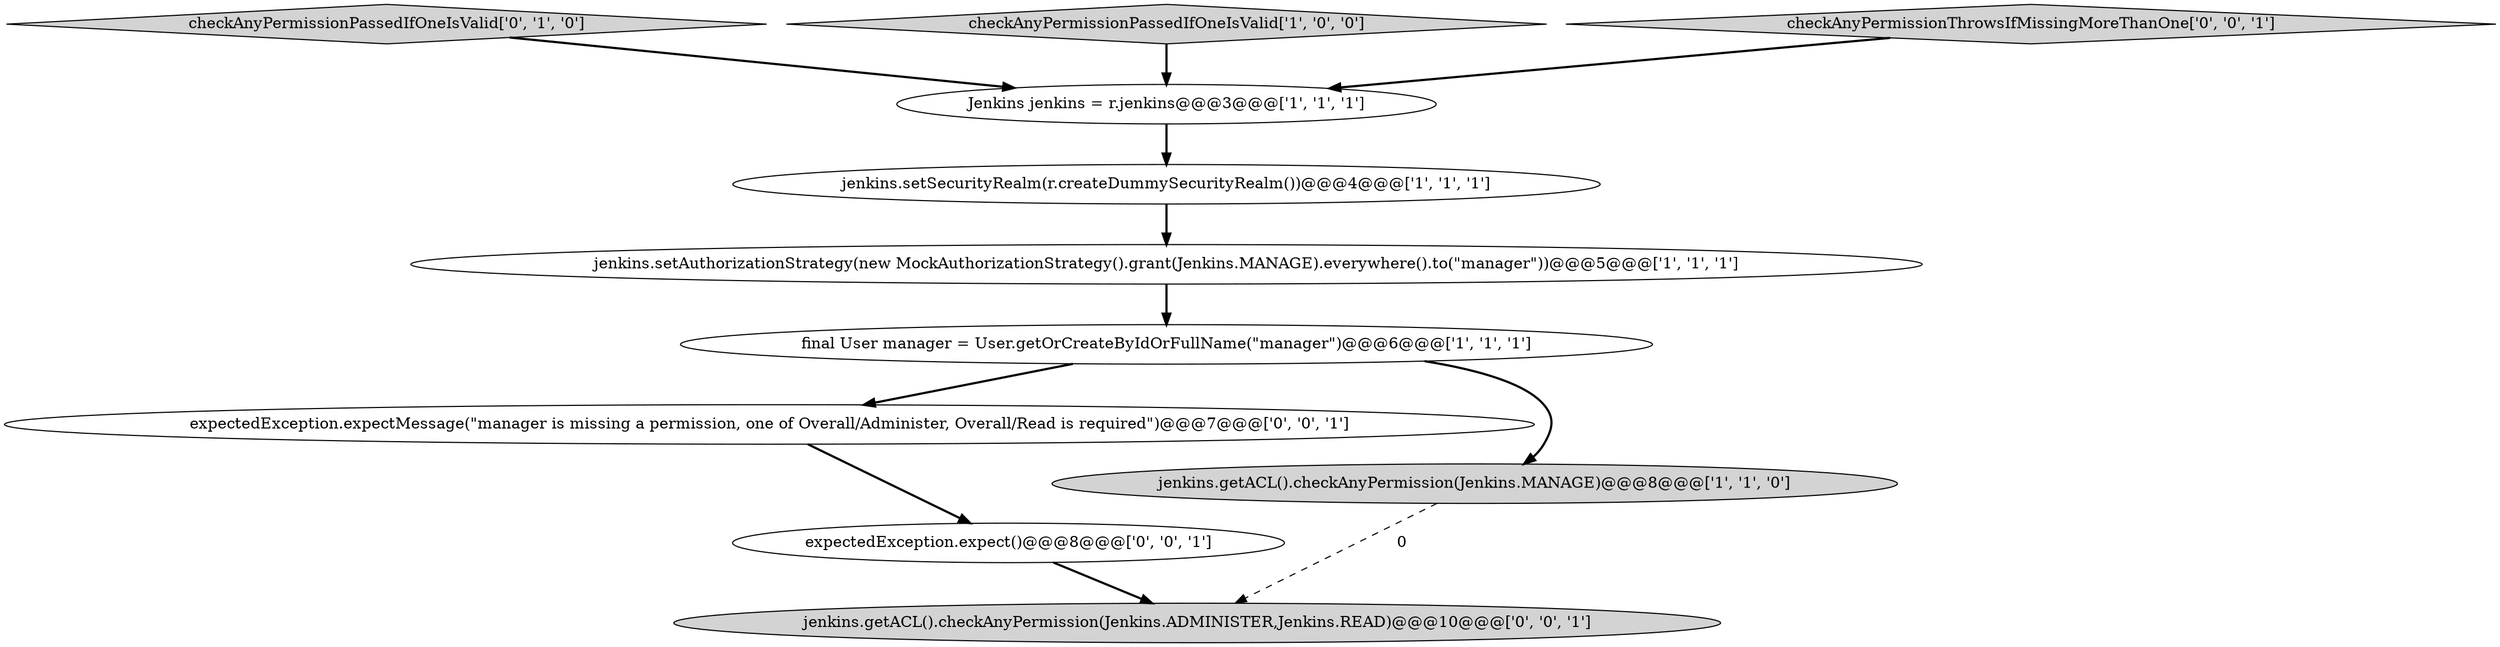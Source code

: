 digraph {
6 [style = filled, label = "checkAnyPermissionPassedIfOneIsValid['0', '1', '0']", fillcolor = lightgray, shape = diamond image = "AAA0AAABBB2BBB"];
8 [style = filled, label = "expectedException.expect()@@@8@@@['0', '0', '1']", fillcolor = white, shape = ellipse image = "AAA0AAABBB3BBB"];
0 [style = filled, label = "checkAnyPermissionPassedIfOneIsValid['1', '0', '0']", fillcolor = lightgray, shape = diamond image = "AAA0AAABBB1BBB"];
5 [style = filled, label = "jenkins.setSecurityRealm(r.createDummySecurityRealm())@@@4@@@['1', '1', '1']", fillcolor = white, shape = ellipse image = "AAA0AAABBB1BBB"];
10 [style = filled, label = "expectedException.expectMessage(\"manager is missing a permission, one of Overall/Administer, Overall/Read is required\")@@@7@@@['0', '0', '1']", fillcolor = white, shape = ellipse image = "AAA0AAABBB3BBB"];
4 [style = filled, label = "jenkins.setAuthorizationStrategy(new MockAuthorizationStrategy().grant(Jenkins.MANAGE).everywhere().to(\"manager\"))@@@5@@@['1', '1', '1']", fillcolor = white, shape = ellipse image = "AAA0AAABBB1BBB"];
1 [style = filled, label = "final User manager = User.getOrCreateByIdOrFullName(\"manager\")@@@6@@@['1', '1', '1']", fillcolor = white, shape = ellipse image = "AAA0AAABBB1BBB"];
9 [style = filled, label = "checkAnyPermissionThrowsIfMissingMoreThanOne['0', '0', '1']", fillcolor = lightgray, shape = diamond image = "AAA0AAABBB3BBB"];
7 [style = filled, label = "jenkins.getACL().checkAnyPermission(Jenkins.ADMINISTER,Jenkins.READ)@@@10@@@['0', '0', '1']", fillcolor = lightgray, shape = ellipse image = "AAA0AAABBB3BBB"];
3 [style = filled, label = "jenkins.getACL().checkAnyPermission(Jenkins.MANAGE)@@@8@@@['1', '1', '0']", fillcolor = lightgray, shape = ellipse image = "AAA0AAABBB1BBB"];
2 [style = filled, label = "Jenkins jenkins = r.jenkins@@@3@@@['1', '1', '1']", fillcolor = white, shape = ellipse image = "AAA0AAABBB1BBB"];
1->3 [style = bold, label=""];
4->1 [style = bold, label=""];
0->2 [style = bold, label=""];
10->8 [style = bold, label=""];
1->10 [style = bold, label=""];
9->2 [style = bold, label=""];
3->7 [style = dashed, label="0"];
5->4 [style = bold, label=""];
8->7 [style = bold, label=""];
2->5 [style = bold, label=""];
6->2 [style = bold, label=""];
}
